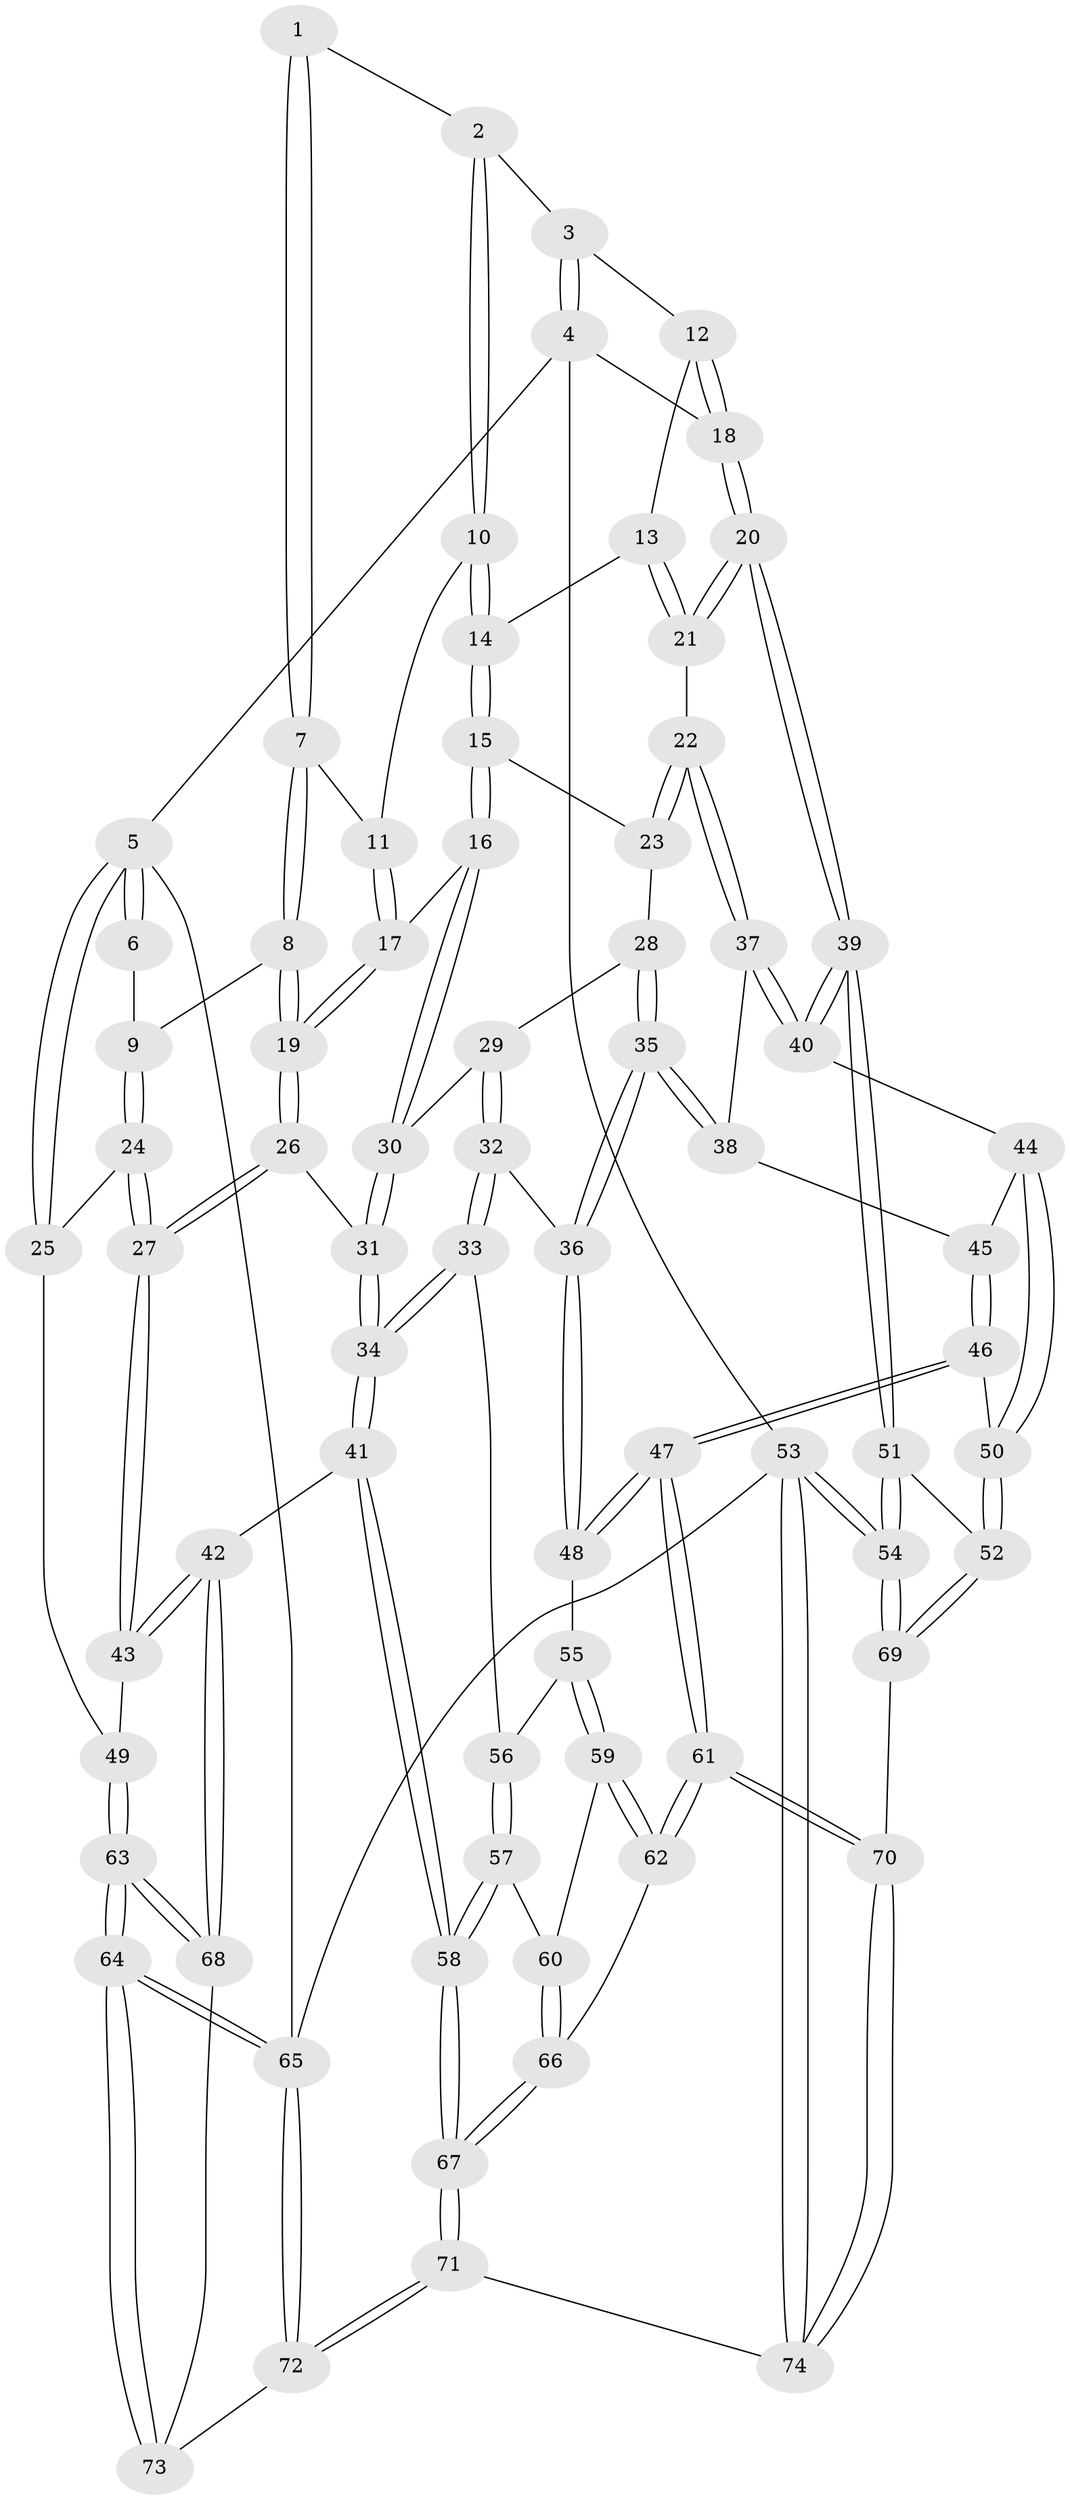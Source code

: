// Generated by graph-tools (version 1.1) at 2025/11/02/27/25 16:11:53]
// undirected, 74 vertices, 182 edges
graph export_dot {
graph [start="1"]
  node [color=gray90,style=filled];
  1 [pos="+0.38547204621871023+0"];
  2 [pos="+0.5902550295133682+0"];
  3 [pos="+1+0"];
  4 [pos="+1+0"];
  5 [pos="+0+0"];
  6 [pos="+0.10080439629299523+0"];
  7 [pos="+0.2914379255065805+0.16334396428495188"];
  8 [pos="+0.2276228732314942+0.2314791734712647"];
  9 [pos="+0.20108325261940813+0.22399105995561108"];
  10 [pos="+0.5746470450807466+0.11806680689392185"];
  11 [pos="+0.51615634538537+0.14717098856852004"];
  12 [pos="+0.8029578468115554+0.19432425626954367"];
  13 [pos="+0.785293300439384+0.21793135888893378"];
  14 [pos="+0.6356218880069981+0.21353150252657477"];
  15 [pos="+0.6225556649821902+0.26973475180988354"];
  16 [pos="+0.44262909961048497+0.3635845776054352"];
  17 [pos="+0.39978935624771134+0.34029030619346406"];
  18 [pos="+1+0.2835742732422291"];
  19 [pos="+0.2852017009925302+0.3273506068532468"];
  20 [pos="+1+0.3842071817681499"];
  21 [pos="+0.8235781984536245+0.2856161342790043"];
  22 [pos="+0.7671532627789197+0.42735535279469855"];
  23 [pos="+0.6477018542662392+0.3588403522079835"];
  24 [pos="+0+0.23453853041215636"];
  25 [pos="+0+0.23250694641237876"];
  26 [pos="+0.25264728323449814+0.4543336000408749"];
  27 [pos="+0.22890902418453243+0.49072867445177243"];
  28 [pos="+0.5826736583192017+0.44627962120048287"];
  29 [pos="+0.5155231666160516+0.4410351795501263"];
  30 [pos="+0.47041982929852805+0.41433442903534085"];
  31 [pos="+0.4143169169448893+0.5198758186677468"];
  32 [pos="+0.49794445986564195+0.6174489745965931"];
  33 [pos="+0.4922725232395726+0.6225096296707473"];
  34 [pos="+0.45008840572115344+0.6284414956516811"];
  35 [pos="+0.6350458247709775+0.549168382575295"];
  36 [pos="+0.6313881345032971+0.5574344008192385"];
  37 [pos="+0.7680097466590452+0.42949163859414335"];
  38 [pos="+0.7323302572789244+0.5053981941500271"];
  39 [pos="+1+0.4276388538594049"];
  40 [pos="+0.928201986738071+0.4749980347412598"];
  41 [pos="+0.32224640638519836+0.7271971825391261"];
  42 [pos="+0.22047132407567377+0.7082101664388094"];
  43 [pos="+0.17151090343507852+0.6233654117323298"];
  44 [pos="+0.8488887655252658+0.5758857298876534"];
  45 [pos="+0.7359343950107268+0.5105449876659657"];
  46 [pos="+0.7921405066706783+0.6995705908141759"];
  47 [pos="+0.7704233400505639+0.7245280642088067"];
  48 [pos="+0.684560141980581+0.6632103270312136"];
  49 [pos="+0+0.5316490990139037"];
  50 [pos="+0.8303329412694481+0.6750802446912768"];
  51 [pos="+1+0.6407977302100035"];
  52 [pos="+1+0.6695792245049074"];
  53 [pos="+1+1"];
  54 [pos="+1+1"];
  55 [pos="+0.588683800189289+0.699045749571087"];
  56 [pos="+0.5324200701688281+0.6684754230608247"];
  57 [pos="+0.5336223572227426+0.7668470811570192"];
  58 [pos="+0.4113930176212049+0.8404849845247834"];
  59 [pos="+0.5998014563067631+0.7517586449045321"];
  60 [pos="+0.5559341386010751+0.7712750408364674"];
  61 [pos="+0.7597083426864786+0.8230687578860706"];
  62 [pos="+0.6938693017237567+0.8187100578909499"];
  63 [pos="+0+0.8807966891115211"];
  64 [pos="+0+1"];
  65 [pos="+0+1"];
  66 [pos="+0.5833721723368042+0.853968190577371"];
  67 [pos="+0.4550840406937347+0.9455852147678413"];
  68 [pos="+0.19336890081271504+0.7543127466282725"];
  69 [pos="+0.8293990307552561+0.868317715134101"];
  70 [pos="+0.7848024151888994+0.8702368440893341"];
  71 [pos="+0.45801367163615225+1"];
  72 [pos="+0.21152958672248934+1"];
  73 [pos="+0.1722312043335932+0.8396599637571706"];
  74 [pos="+0.7043409916914258+1"];
  1 -- 2;
  1 -- 7;
  1 -- 7;
  2 -- 3;
  2 -- 10;
  2 -- 10;
  3 -- 4;
  3 -- 4;
  3 -- 12;
  4 -- 5;
  4 -- 18;
  4 -- 53;
  5 -- 6;
  5 -- 6;
  5 -- 25;
  5 -- 25;
  5 -- 65;
  6 -- 9;
  7 -- 8;
  7 -- 8;
  7 -- 11;
  8 -- 9;
  8 -- 19;
  8 -- 19;
  9 -- 24;
  9 -- 24;
  10 -- 11;
  10 -- 14;
  10 -- 14;
  11 -- 17;
  11 -- 17;
  12 -- 13;
  12 -- 18;
  12 -- 18;
  13 -- 14;
  13 -- 21;
  13 -- 21;
  14 -- 15;
  14 -- 15;
  15 -- 16;
  15 -- 16;
  15 -- 23;
  16 -- 17;
  16 -- 30;
  16 -- 30;
  17 -- 19;
  17 -- 19;
  18 -- 20;
  18 -- 20;
  19 -- 26;
  19 -- 26;
  20 -- 21;
  20 -- 21;
  20 -- 39;
  20 -- 39;
  21 -- 22;
  22 -- 23;
  22 -- 23;
  22 -- 37;
  22 -- 37;
  23 -- 28;
  24 -- 25;
  24 -- 27;
  24 -- 27;
  25 -- 49;
  26 -- 27;
  26 -- 27;
  26 -- 31;
  27 -- 43;
  27 -- 43;
  28 -- 29;
  28 -- 35;
  28 -- 35;
  29 -- 30;
  29 -- 32;
  29 -- 32;
  30 -- 31;
  30 -- 31;
  31 -- 34;
  31 -- 34;
  32 -- 33;
  32 -- 33;
  32 -- 36;
  33 -- 34;
  33 -- 34;
  33 -- 56;
  34 -- 41;
  34 -- 41;
  35 -- 36;
  35 -- 36;
  35 -- 38;
  35 -- 38;
  36 -- 48;
  36 -- 48;
  37 -- 38;
  37 -- 40;
  37 -- 40;
  38 -- 45;
  39 -- 40;
  39 -- 40;
  39 -- 51;
  39 -- 51;
  40 -- 44;
  41 -- 42;
  41 -- 58;
  41 -- 58;
  42 -- 43;
  42 -- 43;
  42 -- 68;
  42 -- 68;
  43 -- 49;
  44 -- 45;
  44 -- 50;
  44 -- 50;
  45 -- 46;
  45 -- 46;
  46 -- 47;
  46 -- 47;
  46 -- 50;
  47 -- 48;
  47 -- 48;
  47 -- 61;
  47 -- 61;
  48 -- 55;
  49 -- 63;
  49 -- 63;
  50 -- 52;
  50 -- 52;
  51 -- 52;
  51 -- 54;
  51 -- 54;
  52 -- 69;
  52 -- 69;
  53 -- 54;
  53 -- 54;
  53 -- 74;
  53 -- 74;
  53 -- 65;
  54 -- 69;
  54 -- 69;
  55 -- 56;
  55 -- 59;
  55 -- 59;
  56 -- 57;
  56 -- 57;
  57 -- 58;
  57 -- 58;
  57 -- 60;
  58 -- 67;
  58 -- 67;
  59 -- 60;
  59 -- 62;
  59 -- 62;
  60 -- 66;
  60 -- 66;
  61 -- 62;
  61 -- 62;
  61 -- 70;
  61 -- 70;
  62 -- 66;
  63 -- 64;
  63 -- 64;
  63 -- 68;
  63 -- 68;
  64 -- 65;
  64 -- 65;
  64 -- 73;
  64 -- 73;
  65 -- 72;
  65 -- 72;
  66 -- 67;
  66 -- 67;
  67 -- 71;
  67 -- 71;
  68 -- 73;
  69 -- 70;
  70 -- 74;
  70 -- 74;
  71 -- 72;
  71 -- 72;
  71 -- 74;
  72 -- 73;
}
